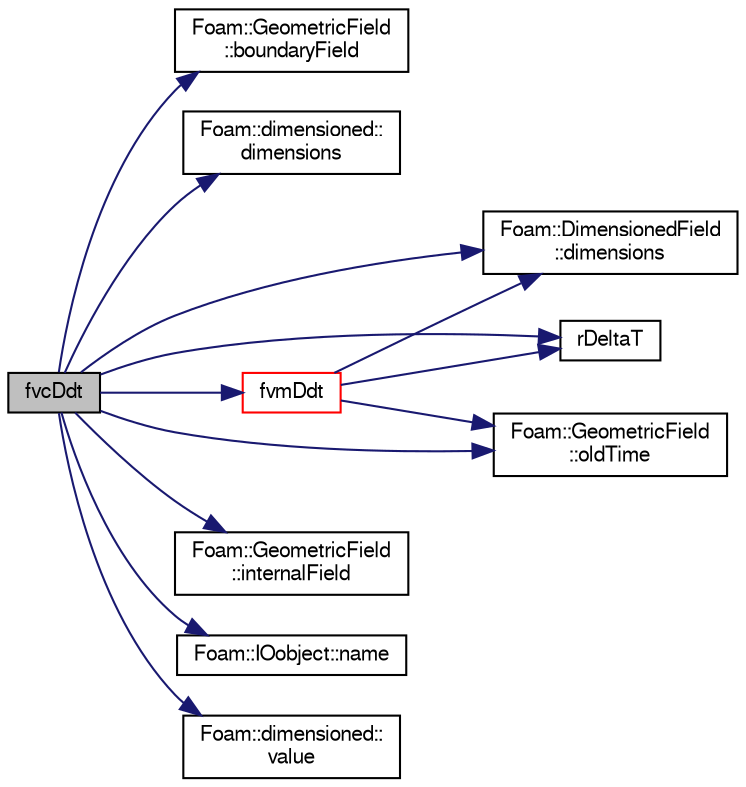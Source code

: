 digraph "fvcDdt"
{
  bgcolor="transparent";
  edge [fontname="FreeSans",fontsize="10",labelfontname="FreeSans",labelfontsize="10"];
  node [fontname="FreeSans",fontsize="10",shape=record];
  rankdir="LR";
  Node67 [label="fvcDdt",height=0.2,width=0.4,color="black", fillcolor="grey75", style="filled", fontcolor="black"];
  Node67 -> Node68 [color="midnightblue",fontsize="10",style="solid",fontname="FreeSans"];
  Node68 [label="Foam::GeometricField\l::boundaryField",height=0.2,width=0.4,color="black",URL="$a22434.html#a3c6c1a789b48ea0c5e8bff64f9c14f2d",tooltip="Return reference to GeometricBoundaryField. "];
  Node67 -> Node69 [color="midnightblue",fontsize="10",style="solid",fontname="FreeSans"];
  Node69 [label="Foam::dimensioned::\ldimensions",height=0.2,width=0.4,color="black",URL="$a26366.html#a512673c2674ca2d38885f1bb5f6994fb",tooltip="Return const reference to dimensions. "];
  Node67 -> Node70 [color="midnightblue",fontsize="10",style="solid",fontname="FreeSans"];
  Node70 [label="Foam::DimensionedField\l::dimensions",height=0.2,width=0.4,color="black",URL="$a26390.html#a66989c1e0666e0d0c93a2056ce75599e",tooltip="Return dimensions. "];
  Node67 -> Node71 [color="midnightblue",fontsize="10",style="solid",fontname="FreeSans"];
  Node71 [label="fvmDdt",height=0.2,width=0.4,color="red",URL="$a22466.html#a8602a98a4ac41054bb3dcf8adc93b94b"];
  Node71 -> Node70 [color="midnightblue",fontsize="10",style="solid",fontname="FreeSans"];
  Node71 -> Node72 [color="midnightblue",fontsize="10",style="solid",fontname="FreeSans"];
  Node72 [label="rDeltaT",height=0.2,width=0.4,color="black",URL="$a38426.html#ab4a06642de5708190d817dc1a2e352a3"];
  Node71 -> Node77 [color="midnightblue",fontsize="10",style="solid",fontname="FreeSans"];
  Node77 [label="Foam::GeometricField\l::oldTime",height=0.2,width=0.4,color="black",URL="$a22434.html#a2f51be6de19012555f923b0902d64135",tooltip="Return old time field. "];
  Node67 -> Node78 [color="midnightblue",fontsize="10",style="solid",fontname="FreeSans"];
  Node78 [label="Foam::GeometricField\l::internalField",height=0.2,width=0.4,color="black",URL="$a22434.html#a9536140d36d69bbac40496f6b817aa0a",tooltip="Return internal field. "];
  Node67 -> Node79 [color="midnightblue",fontsize="10",style="solid",fontname="FreeSans"];
  Node79 [label="Foam::IOobject::name",height=0.2,width=0.4,color="black",URL="$a26142.html#acc80e00a8ac919288fb55bd14cc88bf6",tooltip="Return name. "];
  Node67 -> Node77 [color="midnightblue",fontsize="10",style="solid",fontname="FreeSans"];
  Node67 -> Node72 [color="midnightblue",fontsize="10",style="solid",fontname="FreeSans"];
  Node67 -> Node80 [color="midnightblue",fontsize="10",style="solid",fontname="FreeSans"];
  Node80 [label="Foam::dimensioned::\lvalue",height=0.2,width=0.4,color="black",URL="$a26366.html#a7948200a26c85fc3a83ffa510a91d668",tooltip="Return const reference to value. "];
}
